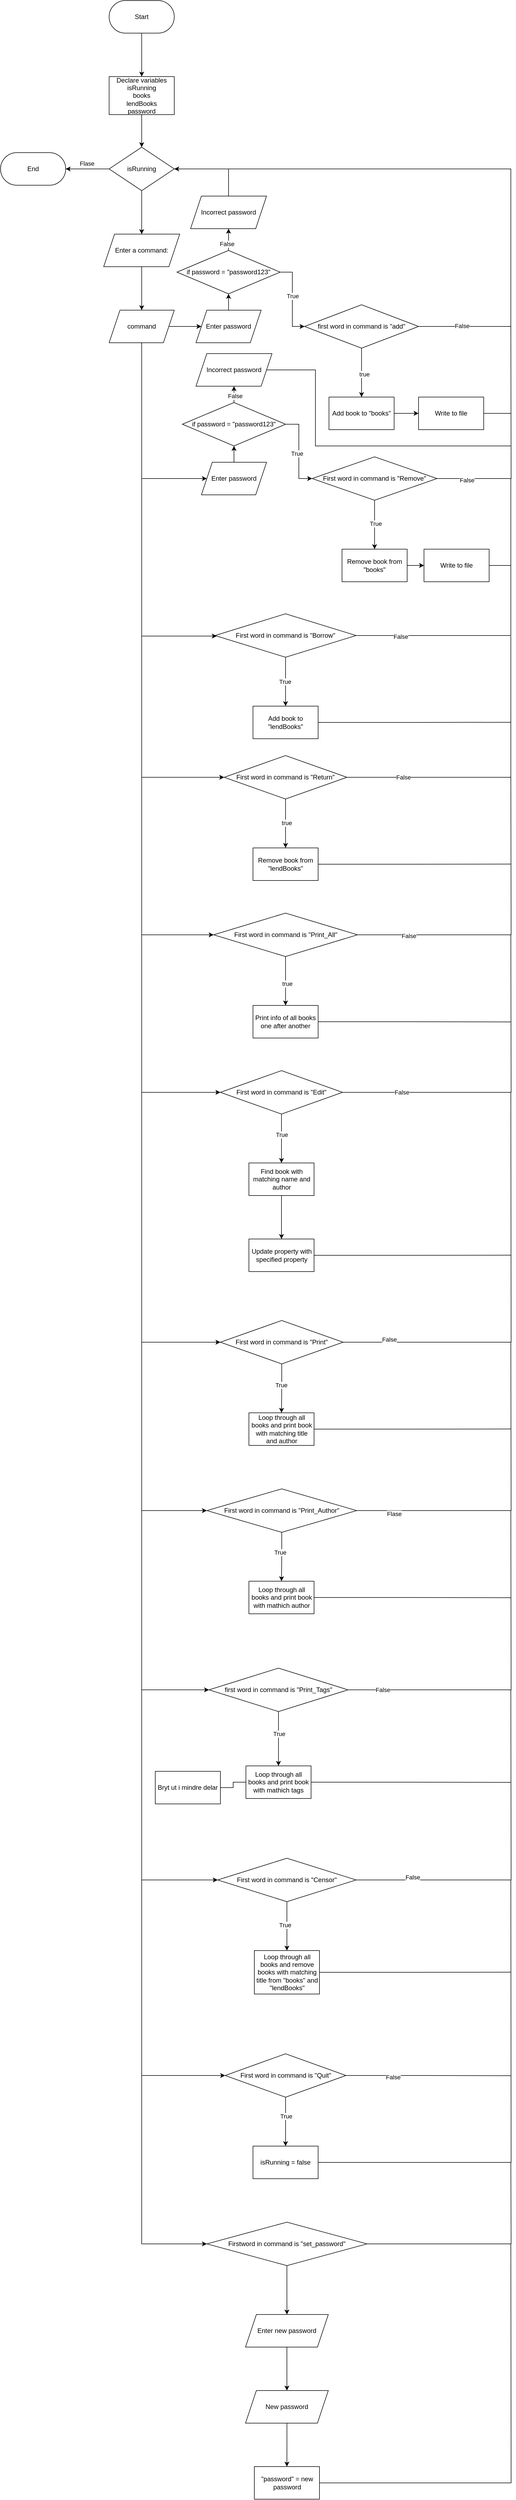 <mxfile version="23.1.5" type="device">
  <diagram id="C5RBs43oDa-KdzZeNtuy" name="Page-1">
    <mxGraphModel dx="1994" dy="619" grid="1" gridSize="10" guides="1" tooltips="1" connect="1" arrows="1" fold="1" page="1" pageScale="1" pageWidth="827" pageHeight="1169" math="0" shadow="0">
      <root>
        <mxCell id="WIyWlLk6GJQsqaUBKTNV-0" />
        <mxCell id="WIyWlLk6GJQsqaUBKTNV-1" parent="WIyWlLk6GJQsqaUBKTNV-0" />
        <mxCell id="6sE2csk3cye2vYaGTCaD-12" value="" style="edgeStyle=orthogonalEdgeStyle;rounded=0;orthogonalLoop=1;jettySize=auto;html=1;" parent="WIyWlLk6GJQsqaUBKTNV-1" source="6sE2csk3cye2vYaGTCaD-8" target="6sE2csk3cye2vYaGTCaD-11" edge="1">
          <mxGeometry relative="1" as="geometry" />
        </mxCell>
        <mxCell id="6sE2csk3cye2vYaGTCaD-8" value="Start" style="rounded=1;whiteSpace=wrap;html=1;arcSize=50;" parent="WIyWlLk6GJQsqaUBKTNV-1" vertex="1">
          <mxGeometry x="40" y="40" width="120" height="60" as="geometry" />
        </mxCell>
        <mxCell id="6sE2csk3cye2vYaGTCaD-14" value="" style="edgeStyle=orthogonalEdgeStyle;rounded=0;orthogonalLoop=1;jettySize=auto;html=1;" parent="WIyWlLk6GJQsqaUBKTNV-1" source="6sE2csk3cye2vYaGTCaD-11" target="6sE2csk3cye2vYaGTCaD-13" edge="1">
          <mxGeometry relative="1" as="geometry" />
        </mxCell>
        <mxCell id="6sE2csk3cye2vYaGTCaD-11" value="Declare variables isRunning&lt;br&gt;books&lt;br&gt;lendBooks&lt;br&gt;password" style="rounded=1;whiteSpace=wrap;html=1;arcSize=0;" parent="WIyWlLk6GJQsqaUBKTNV-1" vertex="1">
          <mxGeometry x="40" y="180" width="120" height="70" as="geometry" />
        </mxCell>
        <mxCell id="6sE2csk3cye2vYaGTCaD-16" value="" style="edgeStyle=orthogonalEdgeStyle;rounded=0;orthogonalLoop=1;jettySize=auto;html=1;" parent="WIyWlLk6GJQsqaUBKTNV-1" source="6sE2csk3cye2vYaGTCaD-13" target="6sE2csk3cye2vYaGTCaD-15" edge="1">
          <mxGeometry relative="1" as="geometry" />
        </mxCell>
        <mxCell id="6sE2csk3cye2vYaGTCaD-17" value="Flase" style="edgeLabel;html=1;align=center;verticalAlign=middle;resizable=0;points=[];" parent="6sE2csk3cye2vYaGTCaD-16" vertex="1" connectable="0">
          <mxGeometry x="0.02" y="-5" relative="1" as="geometry">
            <mxPoint y="-5" as="offset" />
          </mxGeometry>
        </mxCell>
        <mxCell id="5jzYrLNi0Wke-sMAbvRR-1" value="" style="edgeStyle=orthogonalEdgeStyle;rounded=0;orthogonalLoop=1;jettySize=auto;html=1;" parent="WIyWlLk6GJQsqaUBKTNV-1" source="6sE2csk3cye2vYaGTCaD-13" target="5jzYrLNi0Wke-sMAbvRR-0" edge="1">
          <mxGeometry relative="1" as="geometry" />
        </mxCell>
        <mxCell id="6sE2csk3cye2vYaGTCaD-13" value="isRunning" style="rhombus;whiteSpace=wrap;html=1;rounded=1;arcSize=0;" parent="WIyWlLk6GJQsqaUBKTNV-1" vertex="1">
          <mxGeometry x="40" y="310" width="120" height="80" as="geometry" />
        </mxCell>
        <mxCell id="6sE2csk3cye2vYaGTCaD-15" value="End" style="whiteSpace=wrap;html=1;rounded=1;arcSize=50;" parent="WIyWlLk6GJQsqaUBKTNV-1" vertex="1">
          <mxGeometry x="-160" y="320" width="120" height="60" as="geometry" />
        </mxCell>
        <mxCell id="5jzYrLNi0Wke-sMAbvRR-7" value="" style="edgeStyle=orthogonalEdgeStyle;rounded=0;orthogonalLoop=1;jettySize=auto;html=1;" parent="WIyWlLk6GJQsqaUBKTNV-1" source="5jzYrLNi0Wke-sMAbvRR-0" target="5jzYrLNi0Wke-sMAbvRR-6" edge="1">
          <mxGeometry relative="1" as="geometry" />
        </mxCell>
        <mxCell id="5jzYrLNi0Wke-sMAbvRR-0" value="Enter a command:" style="shape=parallelogram;perimeter=parallelogramPerimeter;whiteSpace=wrap;html=1;fixedSize=1;rounded=1;arcSize=0;" parent="WIyWlLk6GJQsqaUBKTNV-1" vertex="1">
          <mxGeometry x="30" y="470" width="140" height="60" as="geometry" />
        </mxCell>
        <mxCell id="5jzYrLNi0Wke-sMAbvRR-28" value="" style="edgeStyle=orthogonalEdgeStyle;rounded=0;orthogonalLoop=1;jettySize=auto;html=1;" parent="WIyWlLk6GJQsqaUBKTNV-1" source="5jzYrLNi0Wke-sMAbvRR-6" target="5jzYrLNi0Wke-sMAbvRR-27" edge="1">
          <mxGeometry relative="1" as="geometry">
            <Array as="points">
              <mxPoint x="100" y="1210" />
            </Array>
          </mxGeometry>
        </mxCell>
        <mxCell id="5jzYrLNi0Wke-sMAbvRR-35" value="" style="edgeStyle=orthogonalEdgeStyle;rounded=0;orthogonalLoop=1;jettySize=auto;html=1;" parent="WIyWlLk6GJQsqaUBKTNV-1" source="5jzYrLNi0Wke-sMAbvRR-6" target="5jzYrLNi0Wke-sMAbvRR-34" edge="1">
          <mxGeometry relative="1" as="geometry">
            <Array as="points">
              <mxPoint x="100" y="1470" />
            </Array>
          </mxGeometry>
        </mxCell>
        <mxCell id="5jzYrLNi0Wke-sMAbvRR-40" value="" style="edgeStyle=orthogonalEdgeStyle;rounded=0;orthogonalLoop=1;jettySize=auto;html=1;" parent="WIyWlLk6GJQsqaUBKTNV-1" source="5jzYrLNi0Wke-sMAbvRR-6" target="5jzYrLNi0Wke-sMAbvRR-39" edge="1">
          <mxGeometry relative="1" as="geometry">
            <Array as="points">
              <mxPoint x="100" y="1760" />
            </Array>
          </mxGeometry>
        </mxCell>
        <mxCell id="5jzYrLNi0Wke-sMAbvRR-56" value="" style="edgeStyle=orthogonalEdgeStyle;rounded=0;orthogonalLoop=1;jettySize=auto;html=1;" parent="WIyWlLk6GJQsqaUBKTNV-1" source="5jzYrLNi0Wke-sMAbvRR-6" target="5jzYrLNi0Wke-sMAbvRR-55" edge="1">
          <mxGeometry relative="1" as="geometry">
            <Array as="points">
              <mxPoint x="100" y="2050" />
            </Array>
          </mxGeometry>
        </mxCell>
        <mxCell id="5jzYrLNi0Wke-sMAbvRR-68" value="" style="edgeStyle=orthogonalEdgeStyle;rounded=0;orthogonalLoop=1;jettySize=auto;html=1;" parent="WIyWlLk6GJQsqaUBKTNV-1" source="5jzYrLNi0Wke-sMAbvRR-6" target="5jzYrLNi0Wke-sMAbvRR-67" edge="1">
          <mxGeometry relative="1" as="geometry">
            <Array as="points">
              <mxPoint x="100" y="1970" />
              <mxPoint x="100" y="1970" />
            </Array>
          </mxGeometry>
        </mxCell>
        <mxCell id="5jzYrLNi0Wke-sMAbvRR-76" value="" style="edgeStyle=orthogonalEdgeStyle;rounded=0;orthogonalLoop=1;jettySize=auto;html=1;" parent="WIyWlLk6GJQsqaUBKTNV-1" source="5jzYrLNi0Wke-sMAbvRR-6" target="5jzYrLNi0Wke-sMAbvRR-75" edge="1">
          <mxGeometry relative="1" as="geometry">
            <Array as="points">
              <mxPoint x="100" y="2320" />
              <mxPoint x="100" y="2320" />
            </Array>
          </mxGeometry>
        </mxCell>
        <mxCell id="5jzYrLNi0Wke-sMAbvRR-83" value="" style="edgeStyle=orthogonalEdgeStyle;rounded=0;orthogonalLoop=1;jettySize=auto;html=1;" parent="WIyWlLk6GJQsqaUBKTNV-1" source="5jzYrLNi0Wke-sMAbvRR-6" target="5jzYrLNi0Wke-sMAbvRR-82" edge="1">
          <mxGeometry relative="1" as="geometry">
            <Array as="points">
              <mxPoint x="100" y="2340" />
              <mxPoint x="100" y="2340" />
            </Array>
          </mxGeometry>
        </mxCell>
        <mxCell id="5jzYrLNi0Wke-sMAbvRR-93" value="" style="edgeStyle=orthogonalEdgeStyle;rounded=0;orthogonalLoop=1;jettySize=auto;html=1;" parent="WIyWlLk6GJQsqaUBKTNV-1" source="5jzYrLNi0Wke-sMAbvRR-6" target="5jzYrLNi0Wke-sMAbvRR-92" edge="1">
          <mxGeometry relative="1" as="geometry" />
        </mxCell>
        <mxCell id="5jzYrLNi0Wke-sMAbvRR-105" style="edgeStyle=orthogonalEdgeStyle;rounded=0;orthogonalLoop=1;jettySize=auto;html=1;entryX=0;entryY=0.5;entryDx=0;entryDy=0;" parent="WIyWlLk6GJQsqaUBKTNV-1" source="5jzYrLNi0Wke-sMAbvRR-6" target="5jzYrLNi0Wke-sMAbvRR-102" edge="1">
          <mxGeometry relative="1" as="geometry">
            <mxPoint x="150" y="940.0" as="targetPoint" />
            <Array as="points">
              <mxPoint x="100" y="920" />
            </Array>
          </mxGeometry>
        </mxCell>
        <mxCell id="5jzYrLNi0Wke-sMAbvRR-113" value="" style="edgeStyle=orthogonalEdgeStyle;rounded=0;orthogonalLoop=1;jettySize=auto;html=1;" parent="WIyWlLk6GJQsqaUBKTNV-1" source="5jzYrLNi0Wke-sMAbvRR-6" target="5jzYrLNi0Wke-sMAbvRR-112" edge="1">
          <mxGeometry relative="1" as="geometry">
            <Array as="points">
              <mxPoint x="100" y="3500" />
            </Array>
          </mxGeometry>
        </mxCell>
        <mxCell id="5jzYrLNi0Wke-sMAbvRR-118" value="" style="edgeStyle=orthogonalEdgeStyle;rounded=0;orthogonalLoop=1;jettySize=auto;html=1;" parent="WIyWlLk6GJQsqaUBKTNV-1" source="5jzYrLNi0Wke-sMAbvRR-6" target="5jzYrLNi0Wke-sMAbvRR-117" edge="1">
          <mxGeometry relative="1" as="geometry">
            <Array as="points">
              <mxPoint x="100" y="3860" />
            </Array>
          </mxGeometry>
        </mxCell>
        <mxCell id="5jzYrLNi0Wke-sMAbvRR-139" value="" style="edgeStyle=orthogonalEdgeStyle;rounded=0;orthogonalLoop=1;jettySize=auto;html=1;" parent="WIyWlLk6GJQsqaUBKTNV-1" source="5jzYrLNi0Wke-sMAbvRR-6" target="5jzYrLNi0Wke-sMAbvRR-138" edge="1">
          <mxGeometry relative="1" as="geometry">
            <Array as="points">
              <mxPoint x="100" y="4170" />
            </Array>
          </mxGeometry>
        </mxCell>
        <mxCell id="5jzYrLNi0Wke-sMAbvRR-6" value="command" style="shape=parallelogram;perimeter=parallelogramPerimeter;whiteSpace=wrap;html=1;fixedSize=1;rounded=1;arcSize=0;" parent="WIyWlLk6GJQsqaUBKTNV-1" vertex="1">
          <mxGeometry x="40" y="610" width="120" height="60" as="geometry" />
        </mxCell>
        <mxCell id="5jzYrLNi0Wke-sMAbvRR-10" style="edgeStyle=orthogonalEdgeStyle;rounded=0;orthogonalLoop=1;jettySize=auto;html=1;exitX=1;exitY=0.5;exitDx=0;exitDy=0;entryX=1;entryY=0.5;entryDx=0;entryDy=0;" parent="WIyWlLk6GJQsqaUBKTNV-1" source="5jzYrLNi0Wke-sMAbvRR-8" target="6sE2csk3cye2vYaGTCaD-13" edge="1">
          <mxGeometry relative="1" as="geometry">
            <Array as="points">
              <mxPoint x="780" y="640" />
              <mxPoint x="780" y="350" />
            </Array>
          </mxGeometry>
        </mxCell>
        <mxCell id="5jzYrLNi0Wke-sMAbvRR-11" value="False" style="edgeLabel;html=1;align=center;verticalAlign=middle;resizable=0;points=[];" parent="5jzYrLNi0Wke-sMAbvRR-10" vertex="1" connectable="0">
          <mxGeometry x="-0.393" y="-3" relative="1" as="geometry">
            <mxPoint x="-93" y="157" as="offset" />
          </mxGeometry>
        </mxCell>
        <mxCell id="5jzYrLNi0Wke-sMAbvRR-22" value="" style="edgeStyle=orthogonalEdgeStyle;rounded=0;orthogonalLoop=1;jettySize=auto;html=1;" parent="WIyWlLk6GJQsqaUBKTNV-1" source="5jzYrLNi0Wke-sMAbvRR-8" target="5jzYrLNi0Wke-sMAbvRR-21" edge="1">
          <mxGeometry relative="1" as="geometry" />
        </mxCell>
        <mxCell id="5jzYrLNi0Wke-sMAbvRR-26" value="true" style="edgeLabel;html=1;align=center;verticalAlign=middle;resizable=0;points=[];" parent="5jzYrLNi0Wke-sMAbvRR-22" vertex="1" connectable="0">
          <mxGeometry x="0.071" y="5" relative="1" as="geometry">
            <mxPoint as="offset" />
          </mxGeometry>
        </mxCell>
        <mxCell id="5jzYrLNi0Wke-sMAbvRR-8" value="first word in command is &quot;add&quot;" style="rhombus;whiteSpace=wrap;html=1;rounded=1;arcSize=0;" parent="WIyWlLk6GJQsqaUBKTNV-1" vertex="1">
          <mxGeometry x="400" y="600" width="210" height="80" as="geometry" />
        </mxCell>
        <mxCell id="5jzYrLNi0Wke-sMAbvRR-44" style="edgeStyle=orthogonalEdgeStyle;rounded=0;orthogonalLoop=1;jettySize=auto;html=1;endArrow=none;endFill=0;" parent="WIyWlLk6GJQsqaUBKTNV-1" source="5jzYrLNi0Wke-sMAbvRR-14" edge="1">
          <mxGeometry relative="1" as="geometry">
            <mxPoint x="780" y="640" as="targetPoint" />
          </mxGeometry>
        </mxCell>
        <mxCell id="5jzYrLNi0Wke-sMAbvRR-45" value="False" style="edgeLabel;html=1;align=center;verticalAlign=middle;resizable=0;points=[];" parent="5jzYrLNi0Wke-sMAbvRR-44" vertex="1" connectable="0">
          <mxGeometry x="-0.738" y="-3" relative="1" as="geometry">
            <mxPoint as="offset" />
          </mxGeometry>
        </mxCell>
        <mxCell id="5jzYrLNi0Wke-sMAbvRR-90" value="" style="edgeStyle=orthogonalEdgeStyle;rounded=0;orthogonalLoop=1;jettySize=auto;html=1;" parent="WIyWlLk6GJQsqaUBKTNV-1" source="5jzYrLNi0Wke-sMAbvRR-14" target="5jzYrLNi0Wke-sMAbvRR-89" edge="1">
          <mxGeometry relative="1" as="geometry" />
        </mxCell>
        <mxCell id="5jzYrLNi0Wke-sMAbvRR-91" value="True" style="edgeLabel;html=1;align=center;verticalAlign=middle;resizable=0;points=[];" parent="5jzYrLNi0Wke-sMAbvRR-90" vertex="1" connectable="0">
          <mxGeometry x="-0.044" y="2" relative="1" as="geometry">
            <mxPoint as="offset" />
          </mxGeometry>
        </mxCell>
        <mxCell id="5jzYrLNi0Wke-sMAbvRR-14" value="First word in command is &quot;Remove&quot;" style="rhombus;whiteSpace=wrap;html=1;rounded=1;arcSize=0;" parent="WIyWlLk6GJQsqaUBKTNV-1" vertex="1">
          <mxGeometry x="414" y="880" width="230" height="80" as="geometry" />
        </mxCell>
        <mxCell id="H631bm8L09V6OPQ7mucU-4" value="" style="edgeStyle=orthogonalEdgeStyle;rounded=0;orthogonalLoop=1;jettySize=auto;html=1;" parent="WIyWlLk6GJQsqaUBKTNV-1" source="5jzYrLNi0Wke-sMAbvRR-21" target="H631bm8L09V6OPQ7mucU-3" edge="1">
          <mxGeometry relative="1" as="geometry" />
        </mxCell>
        <mxCell id="5jzYrLNi0Wke-sMAbvRR-21" value="Add book to &quot;books&quot;" style="whiteSpace=wrap;html=1;rounded=1;arcSize=0;" parent="WIyWlLk6GJQsqaUBKTNV-1" vertex="1">
          <mxGeometry x="445" y="770" width="120" height="60" as="geometry" />
        </mxCell>
        <mxCell id="5jzYrLNi0Wke-sMAbvRR-33" value="" style="edgeStyle=orthogonalEdgeStyle;rounded=0;orthogonalLoop=1;jettySize=auto;html=1;" parent="WIyWlLk6GJQsqaUBKTNV-1" source="5jzYrLNi0Wke-sMAbvRR-27" target="5jzYrLNi0Wke-sMAbvRR-32" edge="1">
          <mxGeometry relative="1" as="geometry" />
        </mxCell>
        <mxCell id="5jzYrLNi0Wke-sMAbvRR-52" value="True" style="edgeLabel;html=1;align=center;verticalAlign=middle;resizable=0;points=[];" parent="5jzYrLNi0Wke-sMAbvRR-33" vertex="1" connectable="0">
          <mxGeometry x="0.004" y="-1" relative="1" as="geometry">
            <mxPoint as="offset" />
          </mxGeometry>
        </mxCell>
        <mxCell id="5jzYrLNi0Wke-sMAbvRR-46" style="edgeStyle=orthogonalEdgeStyle;rounded=0;orthogonalLoop=1;jettySize=auto;html=1;endArrow=none;endFill=0;" parent="WIyWlLk6GJQsqaUBKTNV-1" source="5jzYrLNi0Wke-sMAbvRR-27" edge="1">
          <mxGeometry relative="1" as="geometry">
            <mxPoint x="780" y="920" as="targetPoint" />
            <Array as="points">
              <mxPoint x="780" y="1209" />
            </Array>
          </mxGeometry>
        </mxCell>
        <mxCell id="5jzYrLNi0Wke-sMAbvRR-47" value="False" style="edgeLabel;html=1;align=center;verticalAlign=middle;resizable=0;points=[];" parent="5jzYrLNi0Wke-sMAbvRR-46" vertex="1" connectable="0">
          <mxGeometry x="-0.716" y="-2" relative="1" as="geometry">
            <mxPoint as="offset" />
          </mxGeometry>
        </mxCell>
        <mxCell id="5jzYrLNi0Wke-sMAbvRR-27" value="First word in command is &quot;Borrow&quot;" style="rhombus;whiteSpace=wrap;html=1;rounded=1;arcSize=0;" parent="WIyWlLk6GJQsqaUBKTNV-1" vertex="1">
          <mxGeometry x="235" y="1169" width="260" height="80" as="geometry" />
        </mxCell>
        <mxCell id="5jzYrLNi0Wke-sMAbvRR-135" style="edgeStyle=orthogonalEdgeStyle;rounded=0;orthogonalLoop=1;jettySize=auto;html=1;exitX=1;exitY=0.5;exitDx=0;exitDy=0;endArrow=none;endFill=0;" parent="WIyWlLk6GJQsqaUBKTNV-1" source="5jzYrLNi0Wke-sMAbvRR-32" edge="1">
          <mxGeometry relative="1" as="geometry">
            <mxPoint x="780" y="1368.737" as="targetPoint" />
          </mxGeometry>
        </mxCell>
        <mxCell id="5jzYrLNi0Wke-sMAbvRR-32" value="Add book to &quot;lendBooks&quot;" style="whiteSpace=wrap;html=1;rounded=1;arcSize=0;" parent="WIyWlLk6GJQsqaUBKTNV-1" vertex="1">
          <mxGeometry x="305" y="1339" width="120" height="60" as="geometry" />
        </mxCell>
        <mxCell id="5jzYrLNi0Wke-sMAbvRR-38" value="" style="edgeStyle=orthogonalEdgeStyle;rounded=0;orthogonalLoop=1;jettySize=auto;html=1;" parent="WIyWlLk6GJQsqaUBKTNV-1" source="5jzYrLNi0Wke-sMAbvRR-34" target="5jzYrLNi0Wke-sMAbvRR-37" edge="1">
          <mxGeometry relative="1" as="geometry" />
        </mxCell>
        <mxCell id="5jzYrLNi0Wke-sMAbvRR-53" value="true" style="edgeLabel;html=1;align=center;verticalAlign=middle;resizable=0;points=[];" parent="5jzYrLNi0Wke-sMAbvRR-38" vertex="1" connectable="0">
          <mxGeometry x="-0.027" y="2" relative="1" as="geometry">
            <mxPoint as="offset" />
          </mxGeometry>
        </mxCell>
        <mxCell id="5jzYrLNi0Wke-sMAbvRR-48" style="edgeStyle=orthogonalEdgeStyle;rounded=0;orthogonalLoop=1;jettySize=auto;html=1;endArrow=none;endFill=0;" parent="WIyWlLk6GJQsqaUBKTNV-1" source="5jzYrLNi0Wke-sMAbvRR-34" edge="1">
          <mxGeometry relative="1" as="geometry">
            <mxPoint x="780" y="1210" as="targetPoint" />
            <Array as="points">
              <mxPoint x="780" y="1470" />
            </Array>
          </mxGeometry>
        </mxCell>
        <mxCell id="5jzYrLNi0Wke-sMAbvRR-49" value="False" style="edgeLabel;html=1;align=center;verticalAlign=middle;resizable=0;points=[];" parent="5jzYrLNi0Wke-sMAbvRR-48" vertex="1" connectable="0">
          <mxGeometry x="-0.632" relative="1" as="geometry">
            <mxPoint as="offset" />
          </mxGeometry>
        </mxCell>
        <mxCell id="5jzYrLNi0Wke-sMAbvRR-34" value="First word in command is &quot;Return&quot;" style="rhombus;whiteSpace=wrap;html=1;rounded=1;arcSize=0;" parent="WIyWlLk6GJQsqaUBKTNV-1" vertex="1">
          <mxGeometry x="252" y="1430" width="226" height="80" as="geometry" />
        </mxCell>
        <mxCell id="5jzYrLNi0Wke-sMAbvRR-134" style="edgeStyle=orthogonalEdgeStyle;rounded=0;orthogonalLoop=1;jettySize=auto;html=1;exitX=1;exitY=0.5;exitDx=0;exitDy=0;endArrow=none;endFill=0;" parent="WIyWlLk6GJQsqaUBKTNV-1" source="5jzYrLNi0Wke-sMAbvRR-37" edge="1">
          <mxGeometry relative="1" as="geometry">
            <mxPoint x="780" y="1629.789" as="targetPoint" />
          </mxGeometry>
        </mxCell>
        <mxCell id="5jzYrLNi0Wke-sMAbvRR-37" value="Remove book from &quot;lendBooks&quot;" style="whiteSpace=wrap;html=1;rounded=1;arcSize=0;" parent="WIyWlLk6GJQsqaUBKTNV-1" vertex="1">
          <mxGeometry x="305" y="1600" width="120" height="60" as="geometry" />
        </mxCell>
        <mxCell id="5jzYrLNi0Wke-sMAbvRR-43" value="" style="edgeStyle=orthogonalEdgeStyle;rounded=0;orthogonalLoop=1;jettySize=auto;html=1;" parent="WIyWlLk6GJQsqaUBKTNV-1" source="5jzYrLNi0Wke-sMAbvRR-39" target="5jzYrLNi0Wke-sMAbvRR-42" edge="1">
          <mxGeometry relative="1" as="geometry" />
        </mxCell>
        <mxCell id="5jzYrLNi0Wke-sMAbvRR-54" value="true" style="edgeLabel;html=1;align=center;verticalAlign=middle;resizable=0;points=[];" parent="5jzYrLNi0Wke-sMAbvRR-43" vertex="1" connectable="0">
          <mxGeometry x="0.102" y="3" relative="1" as="geometry">
            <mxPoint as="offset" />
          </mxGeometry>
        </mxCell>
        <mxCell id="5jzYrLNi0Wke-sMAbvRR-50" style="edgeStyle=orthogonalEdgeStyle;rounded=0;orthogonalLoop=1;jettySize=auto;html=1;exitX=1;exitY=0.5;exitDx=0;exitDy=0;endArrow=none;endFill=0;" parent="WIyWlLk6GJQsqaUBKTNV-1" source="5jzYrLNi0Wke-sMAbvRR-39" edge="1">
          <mxGeometry relative="1" as="geometry">
            <mxPoint x="780" y="1470" as="targetPoint" />
          </mxGeometry>
        </mxCell>
        <mxCell id="5jzYrLNi0Wke-sMAbvRR-51" value="False" style="edgeLabel;html=1;align=center;verticalAlign=middle;resizable=0;points=[];" parent="5jzYrLNi0Wke-sMAbvRR-50" vertex="1" connectable="0">
          <mxGeometry x="-0.672" y="-2" relative="1" as="geometry">
            <mxPoint as="offset" />
          </mxGeometry>
        </mxCell>
        <mxCell id="5jzYrLNi0Wke-sMAbvRR-39" value="First word in command is &quot;Print_All&quot;" style="rhombus;whiteSpace=wrap;html=1;rounded=1;arcSize=0;" parent="WIyWlLk6GJQsqaUBKTNV-1" vertex="1">
          <mxGeometry x="232.5" y="1720" width="265" height="80" as="geometry" />
        </mxCell>
        <mxCell id="5jzYrLNi0Wke-sMAbvRR-133" style="edgeStyle=orthogonalEdgeStyle;rounded=0;orthogonalLoop=1;jettySize=auto;html=1;exitX=1;exitY=0.5;exitDx=0;exitDy=0;endArrow=none;endFill=0;" parent="WIyWlLk6GJQsqaUBKTNV-1" source="5jzYrLNi0Wke-sMAbvRR-42" edge="1">
          <mxGeometry relative="1" as="geometry">
            <mxPoint x="780" y="1920.316" as="targetPoint" />
          </mxGeometry>
        </mxCell>
        <mxCell id="5jzYrLNi0Wke-sMAbvRR-42" value="Print info of all books one after another" style="whiteSpace=wrap;html=1;rounded=1;arcSize=0;" parent="WIyWlLk6GJQsqaUBKTNV-1" vertex="1">
          <mxGeometry x="305" y="1890" width="120" height="60" as="geometry" />
        </mxCell>
        <mxCell id="5jzYrLNi0Wke-sMAbvRR-58" value="" style="edgeStyle=orthogonalEdgeStyle;rounded=0;orthogonalLoop=1;jettySize=auto;html=1;" parent="WIyWlLk6GJQsqaUBKTNV-1" source="5jzYrLNi0Wke-sMAbvRR-55" target="5jzYrLNi0Wke-sMAbvRR-57" edge="1">
          <mxGeometry relative="1" as="geometry" />
        </mxCell>
        <mxCell id="5jzYrLNi0Wke-sMAbvRR-65" value="True" style="edgeLabel;html=1;align=center;verticalAlign=middle;resizable=0;points=[];" parent="5jzYrLNi0Wke-sMAbvRR-58" vertex="1" connectable="0">
          <mxGeometry x="-0.16" relative="1" as="geometry">
            <mxPoint as="offset" />
          </mxGeometry>
        </mxCell>
        <mxCell id="5jzYrLNi0Wke-sMAbvRR-66" style="edgeStyle=orthogonalEdgeStyle;rounded=0;orthogonalLoop=1;jettySize=auto;html=1;endArrow=none;endFill=0;" parent="WIyWlLk6GJQsqaUBKTNV-1" source="5jzYrLNi0Wke-sMAbvRR-55" edge="1">
          <mxGeometry relative="1" as="geometry">
            <mxPoint x="780" y="1760" as="targetPoint" />
          </mxGeometry>
        </mxCell>
        <mxCell id="5jzYrLNi0Wke-sMAbvRR-74" value="False" style="edgeLabel;html=1;align=center;verticalAlign=middle;resizable=0;points=[];" parent="5jzYrLNi0Wke-sMAbvRR-66" vertex="1" connectable="0">
          <mxGeometry x="-0.639" y="-2" relative="1" as="geometry">
            <mxPoint y="-2" as="offset" />
          </mxGeometry>
        </mxCell>
        <mxCell id="5jzYrLNi0Wke-sMAbvRR-55" value="First word in command is &quot;Edit&quot;" style="rhombus;whiteSpace=wrap;html=1;rounded=1;arcSize=0;" parent="WIyWlLk6GJQsqaUBKTNV-1" vertex="1">
          <mxGeometry x="245" y="2010" width="225" height="80" as="geometry" />
        </mxCell>
        <mxCell id="5jzYrLNi0Wke-sMAbvRR-62" value="" style="edgeStyle=orthogonalEdgeStyle;rounded=0;orthogonalLoop=1;jettySize=auto;html=1;" parent="WIyWlLk6GJQsqaUBKTNV-1" source="5jzYrLNi0Wke-sMAbvRR-57" target="5jzYrLNi0Wke-sMAbvRR-61" edge="1">
          <mxGeometry relative="1" as="geometry" />
        </mxCell>
        <mxCell id="5jzYrLNi0Wke-sMAbvRR-57" value="Find book with matching name and author" style="whiteSpace=wrap;html=1;rounded=1;arcSize=0;" parent="WIyWlLk6GJQsqaUBKTNV-1" vertex="1">
          <mxGeometry x="297.5" y="2180" width="120" height="60" as="geometry" />
        </mxCell>
        <mxCell id="5jzYrLNi0Wke-sMAbvRR-132" style="edgeStyle=orthogonalEdgeStyle;rounded=0;orthogonalLoop=1;jettySize=auto;html=1;exitX=1;exitY=0.5;exitDx=0;exitDy=0;endArrow=none;endFill=0;" parent="WIyWlLk6GJQsqaUBKTNV-1" source="5jzYrLNi0Wke-sMAbvRR-61" edge="1">
          <mxGeometry relative="1" as="geometry">
            <mxPoint x="780" y="2349.789" as="targetPoint" />
          </mxGeometry>
        </mxCell>
        <mxCell id="5jzYrLNi0Wke-sMAbvRR-61" value="Update property with specified property" style="whiteSpace=wrap;html=1;rounded=1;arcSize=0;" parent="WIyWlLk6GJQsqaUBKTNV-1" vertex="1">
          <mxGeometry x="297.5" y="2320" width="120" height="60" as="geometry" />
        </mxCell>
        <mxCell id="5jzYrLNi0Wke-sMAbvRR-69" style="edgeStyle=orthogonalEdgeStyle;rounded=0;orthogonalLoop=1;jettySize=auto;html=1;endArrow=none;endFill=0;" parent="WIyWlLk6GJQsqaUBKTNV-1" source="5jzYrLNi0Wke-sMAbvRR-67" edge="1">
          <mxGeometry relative="1" as="geometry">
            <mxPoint x="780" y="2050" as="targetPoint" />
          </mxGeometry>
        </mxCell>
        <mxCell id="5jzYrLNi0Wke-sMAbvRR-72" value="False" style="edgeLabel;html=1;align=center;verticalAlign=middle;resizable=0;points=[];" parent="5jzYrLNi0Wke-sMAbvRR-69" vertex="1" connectable="0">
          <mxGeometry x="-0.779" y="5" relative="1" as="geometry">
            <mxPoint as="offset" />
          </mxGeometry>
        </mxCell>
        <mxCell id="5jzYrLNi0Wke-sMAbvRR-71" value="" style="edgeStyle=orthogonalEdgeStyle;rounded=0;orthogonalLoop=1;jettySize=auto;html=1;" parent="WIyWlLk6GJQsqaUBKTNV-1" source="5jzYrLNi0Wke-sMAbvRR-67" target="5jzYrLNi0Wke-sMAbvRR-70" edge="1">
          <mxGeometry relative="1" as="geometry" />
        </mxCell>
        <mxCell id="5jzYrLNi0Wke-sMAbvRR-73" value="True" style="edgeLabel;html=1;align=center;verticalAlign=middle;resizable=0;points=[];" parent="5jzYrLNi0Wke-sMAbvRR-71" vertex="1" connectable="0">
          <mxGeometry x="-0.151" y="-1" relative="1" as="geometry">
            <mxPoint as="offset" />
          </mxGeometry>
        </mxCell>
        <mxCell id="5jzYrLNi0Wke-sMAbvRR-67" value="First word in command is &quot;Print&quot;" style="rhombus;whiteSpace=wrap;html=1;rounded=1;arcSize=0;" parent="WIyWlLk6GJQsqaUBKTNV-1" vertex="1">
          <mxGeometry x="245" y="2470" width="226" height="80" as="geometry" />
        </mxCell>
        <mxCell id="5jzYrLNi0Wke-sMAbvRR-131" style="edgeStyle=orthogonalEdgeStyle;rounded=0;orthogonalLoop=1;jettySize=auto;html=1;exitX=1;exitY=0.5;exitDx=0;exitDy=0;endArrow=none;endFill=0;" parent="WIyWlLk6GJQsqaUBKTNV-1" source="5jzYrLNi0Wke-sMAbvRR-70" edge="1">
          <mxGeometry relative="1" as="geometry">
            <mxPoint x="780" y="2669.789" as="targetPoint" />
          </mxGeometry>
        </mxCell>
        <mxCell id="5jzYrLNi0Wke-sMAbvRR-70" value="Loop through all books and print book with matching title and author" style="whiteSpace=wrap;html=1;rounded=1;arcSize=0;" parent="WIyWlLk6GJQsqaUBKTNV-1" vertex="1">
          <mxGeometry x="297.5" y="2640" width="120" height="60" as="geometry" />
        </mxCell>
        <mxCell id="5jzYrLNi0Wke-sMAbvRR-77" style="edgeStyle=orthogonalEdgeStyle;rounded=0;orthogonalLoop=1;jettySize=auto;html=1;endArrow=none;endFill=0;" parent="WIyWlLk6GJQsqaUBKTNV-1" source="5jzYrLNi0Wke-sMAbvRR-75" edge="1">
          <mxGeometry relative="1" as="geometry">
            <mxPoint x="780" y="2510" as="targetPoint" />
          </mxGeometry>
        </mxCell>
        <mxCell id="5jzYrLNi0Wke-sMAbvRR-78" value="Flase" style="edgeLabel;html=1;align=center;verticalAlign=middle;resizable=0;points=[];" parent="5jzYrLNi0Wke-sMAbvRR-77" vertex="1" connectable="0">
          <mxGeometry x="-0.769" y="-6" relative="1" as="geometry">
            <mxPoint as="offset" />
          </mxGeometry>
        </mxCell>
        <mxCell id="5jzYrLNi0Wke-sMAbvRR-80" value="" style="edgeStyle=orthogonalEdgeStyle;rounded=0;orthogonalLoop=1;jettySize=auto;html=1;" parent="WIyWlLk6GJQsqaUBKTNV-1" source="5jzYrLNi0Wke-sMAbvRR-75" target="5jzYrLNi0Wke-sMAbvRR-79" edge="1">
          <mxGeometry relative="1" as="geometry" />
        </mxCell>
        <mxCell id="5jzYrLNi0Wke-sMAbvRR-81" value="True" style="edgeLabel;html=1;align=center;verticalAlign=middle;resizable=0;points=[];" parent="5jzYrLNi0Wke-sMAbvRR-80" vertex="1" connectable="0">
          <mxGeometry x="-0.178" y="-3" relative="1" as="geometry">
            <mxPoint as="offset" />
          </mxGeometry>
        </mxCell>
        <mxCell id="5jzYrLNi0Wke-sMAbvRR-75" value="First word in command is &quot;Print_Author&quot;" style="rhombus;whiteSpace=wrap;html=1;rounded=1;arcSize=0;" parent="WIyWlLk6GJQsqaUBKTNV-1" vertex="1">
          <mxGeometry x="220" y="2780" width="276" height="80" as="geometry" />
        </mxCell>
        <mxCell id="5jzYrLNi0Wke-sMAbvRR-130" style="edgeStyle=orthogonalEdgeStyle;rounded=0;orthogonalLoop=1;jettySize=auto;html=1;exitX=1;exitY=0.5;exitDx=0;exitDy=0;endArrow=none;endFill=0;" parent="WIyWlLk6GJQsqaUBKTNV-1" source="5jzYrLNi0Wke-sMAbvRR-79" edge="1">
          <mxGeometry relative="1" as="geometry">
            <mxPoint x="780" y="2980.316" as="targetPoint" />
          </mxGeometry>
        </mxCell>
        <mxCell id="5jzYrLNi0Wke-sMAbvRR-79" value="Loop through all books and print book with mathich author" style="whiteSpace=wrap;html=1;rounded=1;arcSize=0;" parent="WIyWlLk6GJQsqaUBKTNV-1" vertex="1">
          <mxGeometry x="297.5" y="2950" width="120" height="60" as="geometry" />
        </mxCell>
        <mxCell id="5jzYrLNi0Wke-sMAbvRR-84" style="edgeStyle=orthogonalEdgeStyle;rounded=0;orthogonalLoop=1;jettySize=auto;html=1;endArrow=none;endFill=0;" parent="WIyWlLk6GJQsqaUBKTNV-1" source="5jzYrLNi0Wke-sMAbvRR-82" edge="1">
          <mxGeometry relative="1" as="geometry">
            <mxPoint x="780" y="2820" as="targetPoint" />
          </mxGeometry>
        </mxCell>
        <mxCell id="5jzYrLNi0Wke-sMAbvRR-85" value="False" style="edgeLabel;html=1;align=center;verticalAlign=middle;resizable=0;points=[];" parent="5jzYrLNi0Wke-sMAbvRR-84" vertex="1" connectable="0">
          <mxGeometry x="-0.799" relative="1" as="geometry">
            <mxPoint as="offset" />
          </mxGeometry>
        </mxCell>
        <mxCell id="5jzYrLNi0Wke-sMAbvRR-87" value="" style="edgeStyle=orthogonalEdgeStyle;rounded=0;orthogonalLoop=1;jettySize=auto;html=1;" parent="WIyWlLk6GJQsqaUBKTNV-1" source="5jzYrLNi0Wke-sMAbvRR-82" target="5jzYrLNi0Wke-sMAbvRR-86" edge="1">
          <mxGeometry relative="1" as="geometry" />
        </mxCell>
        <mxCell id="5jzYrLNi0Wke-sMAbvRR-88" value="True" style="edgeLabel;html=1;align=center;verticalAlign=middle;resizable=0;points=[];" parent="5jzYrLNi0Wke-sMAbvRR-87" vertex="1" connectable="0">
          <mxGeometry x="-0.178" y="1" relative="1" as="geometry">
            <mxPoint as="offset" />
          </mxGeometry>
        </mxCell>
        <mxCell id="5jzYrLNi0Wke-sMAbvRR-82" value="first word in command is &quot;Print_Tags&quot;" style="rhombus;whiteSpace=wrap;html=1;rounded=1;arcSize=0;" parent="WIyWlLk6GJQsqaUBKTNV-1" vertex="1">
          <mxGeometry x="224" y="3110" width="256" height="80" as="geometry" />
        </mxCell>
        <mxCell id="5jzYrLNi0Wke-sMAbvRR-129" style="edgeStyle=orthogonalEdgeStyle;rounded=0;orthogonalLoop=1;jettySize=auto;html=1;exitX=1;exitY=0.5;exitDx=0;exitDy=0;endArrow=none;endFill=0;" parent="WIyWlLk6GJQsqaUBKTNV-1" source="5jzYrLNi0Wke-sMAbvRR-86" edge="1">
          <mxGeometry relative="1" as="geometry">
            <mxPoint x="780" y="3320.316" as="targetPoint" />
          </mxGeometry>
        </mxCell>
        <mxCell id="kZYcSaOrF17bpfCMkL6U-3" value="" style="edgeStyle=orthogonalEdgeStyle;rounded=0;orthogonalLoop=1;jettySize=auto;html=1;endArrow=none;endFill=0;" edge="1" parent="WIyWlLk6GJQsqaUBKTNV-1" source="5jzYrLNi0Wke-sMAbvRR-86" target="kZYcSaOrF17bpfCMkL6U-2">
          <mxGeometry relative="1" as="geometry" />
        </mxCell>
        <mxCell id="5jzYrLNi0Wke-sMAbvRR-86" value="Loop through all books and print book with mathich tags" style="whiteSpace=wrap;html=1;rounded=1;arcSize=0;" parent="WIyWlLk6GJQsqaUBKTNV-1" vertex="1">
          <mxGeometry x="292" y="3290" width="120" height="60" as="geometry" />
        </mxCell>
        <mxCell id="H631bm8L09V6OPQ7mucU-1" value="" style="edgeStyle=orthogonalEdgeStyle;rounded=0;orthogonalLoop=1;jettySize=auto;html=1;" parent="WIyWlLk6GJQsqaUBKTNV-1" source="5jzYrLNi0Wke-sMAbvRR-89" target="H631bm8L09V6OPQ7mucU-0" edge="1">
          <mxGeometry relative="1" as="geometry" />
        </mxCell>
        <mxCell id="5jzYrLNi0Wke-sMAbvRR-89" value="Remove book from &quot;books&quot;" style="whiteSpace=wrap;html=1;rounded=1;arcSize=0;" parent="WIyWlLk6GJQsqaUBKTNV-1" vertex="1">
          <mxGeometry x="469" y="1050" width="120" height="60" as="geometry" />
        </mxCell>
        <mxCell id="5jzYrLNi0Wke-sMAbvRR-95" value="" style="edgeStyle=orthogonalEdgeStyle;rounded=0;orthogonalLoop=1;jettySize=auto;html=1;" parent="WIyWlLk6GJQsqaUBKTNV-1" source="5jzYrLNi0Wke-sMAbvRR-92" target="5jzYrLNi0Wke-sMAbvRR-94" edge="1">
          <mxGeometry relative="1" as="geometry" />
        </mxCell>
        <mxCell id="5jzYrLNi0Wke-sMAbvRR-92" value="Enter password" style="shape=parallelogram;perimeter=parallelogramPerimeter;whiteSpace=wrap;html=1;fixedSize=1;rounded=1;arcSize=0;" parent="WIyWlLk6GJQsqaUBKTNV-1" vertex="1">
          <mxGeometry x="200" y="610" width="120" height="60" as="geometry" />
        </mxCell>
        <mxCell id="5jzYrLNi0Wke-sMAbvRR-96" style="edgeStyle=orthogonalEdgeStyle;rounded=0;orthogonalLoop=1;jettySize=auto;html=1;exitX=1;exitY=0.5;exitDx=0;exitDy=0;entryX=0;entryY=0.5;entryDx=0;entryDy=0;" parent="WIyWlLk6GJQsqaUBKTNV-1" source="5jzYrLNi0Wke-sMAbvRR-94" target="5jzYrLNi0Wke-sMAbvRR-8" edge="1">
          <mxGeometry relative="1" as="geometry" />
        </mxCell>
        <mxCell id="5jzYrLNi0Wke-sMAbvRR-100" value="True" style="edgeLabel;html=1;align=center;verticalAlign=middle;resizable=0;points=[];" parent="5jzYrLNi0Wke-sMAbvRR-96" vertex="1" connectable="0">
          <mxGeometry x="-0.093" relative="1" as="geometry">
            <mxPoint as="offset" />
          </mxGeometry>
        </mxCell>
        <mxCell id="5jzYrLNi0Wke-sMAbvRR-98" value="" style="edgeStyle=orthogonalEdgeStyle;rounded=0;orthogonalLoop=1;jettySize=auto;html=1;" parent="WIyWlLk6GJQsqaUBKTNV-1" source="5jzYrLNi0Wke-sMAbvRR-94" target="5jzYrLNi0Wke-sMAbvRR-97" edge="1">
          <mxGeometry relative="1" as="geometry" />
        </mxCell>
        <mxCell id="5jzYrLNi0Wke-sMAbvRR-101" value="False" style="edgeLabel;html=1;align=center;verticalAlign=middle;resizable=0;points=[];" parent="5jzYrLNi0Wke-sMAbvRR-98" vertex="1" connectable="0">
          <mxGeometry x="-0.374" y="3" relative="1" as="geometry">
            <mxPoint as="offset" />
          </mxGeometry>
        </mxCell>
        <mxCell id="5jzYrLNi0Wke-sMAbvRR-94" value="if password = &quot;password123&quot;" style="rhombus;whiteSpace=wrap;html=1;rounded=1;arcSize=0;" parent="WIyWlLk6GJQsqaUBKTNV-1" vertex="1">
          <mxGeometry x="165" y="500" width="190" height="80" as="geometry" />
        </mxCell>
        <mxCell id="5jzYrLNi0Wke-sMAbvRR-99" style="edgeStyle=orthogonalEdgeStyle;rounded=0;orthogonalLoop=1;jettySize=auto;html=1;endArrow=none;endFill=0;" parent="WIyWlLk6GJQsqaUBKTNV-1" source="5jzYrLNi0Wke-sMAbvRR-97" edge="1">
          <mxGeometry relative="1" as="geometry">
            <mxPoint x="260.0" y="350" as="targetPoint" />
          </mxGeometry>
        </mxCell>
        <mxCell id="5jzYrLNi0Wke-sMAbvRR-97" value="Incorrect password" style="shape=parallelogram;perimeter=parallelogramPerimeter;whiteSpace=wrap;html=1;fixedSize=1;rounded=1;arcSize=0;" parent="WIyWlLk6GJQsqaUBKTNV-1" vertex="1">
          <mxGeometry x="190" y="400" width="140" height="60" as="geometry" />
        </mxCell>
        <mxCell id="5jzYrLNi0Wke-sMAbvRR-106" style="edgeStyle=orthogonalEdgeStyle;rounded=0;orthogonalLoop=1;jettySize=auto;html=1;exitX=0.5;exitY=0;exitDx=0;exitDy=0;entryX=0.5;entryY=1;entryDx=0;entryDy=0;" parent="WIyWlLk6GJQsqaUBKTNV-1" source="5jzYrLNi0Wke-sMAbvRR-102" target="5jzYrLNi0Wke-sMAbvRR-103" edge="1">
          <mxGeometry relative="1" as="geometry" />
        </mxCell>
        <mxCell id="5jzYrLNi0Wke-sMAbvRR-102" value="Enter password" style="shape=parallelogram;perimeter=parallelogramPerimeter;whiteSpace=wrap;html=1;fixedSize=1;rounded=1;arcSize=0;" parent="WIyWlLk6GJQsqaUBKTNV-1" vertex="1">
          <mxGeometry x="210" y="890" width="120" height="60" as="geometry" />
        </mxCell>
        <mxCell id="5jzYrLNi0Wke-sMAbvRR-107" style="edgeStyle=orthogonalEdgeStyle;rounded=0;orthogonalLoop=1;jettySize=auto;html=1;exitX=1;exitY=0.5;exitDx=0;exitDy=0;entryX=0;entryY=0.5;entryDx=0;entryDy=0;" parent="WIyWlLk6GJQsqaUBKTNV-1" source="5jzYrLNi0Wke-sMAbvRR-103" target="5jzYrLNi0Wke-sMAbvRR-14" edge="1">
          <mxGeometry relative="1" as="geometry" />
        </mxCell>
        <mxCell id="5jzYrLNi0Wke-sMAbvRR-108" value="True" style="edgeLabel;html=1;align=center;verticalAlign=middle;resizable=0;points=[];" parent="5jzYrLNi0Wke-sMAbvRR-107" vertex="1" connectable="0">
          <mxGeometry x="0.051" y="-4" relative="1" as="geometry">
            <mxPoint as="offset" />
          </mxGeometry>
        </mxCell>
        <mxCell id="5jzYrLNi0Wke-sMAbvRR-109" style="edgeStyle=orthogonalEdgeStyle;rounded=0;orthogonalLoop=1;jettySize=auto;html=1;exitX=0.5;exitY=0;exitDx=0;exitDy=0;entryX=0.5;entryY=1;entryDx=0;entryDy=0;" parent="WIyWlLk6GJQsqaUBKTNV-1" source="5jzYrLNi0Wke-sMAbvRR-103" target="5jzYrLNi0Wke-sMAbvRR-104" edge="1">
          <mxGeometry relative="1" as="geometry" />
        </mxCell>
        <mxCell id="5jzYrLNi0Wke-sMAbvRR-110" value="False" style="edgeLabel;html=1;align=center;verticalAlign=middle;resizable=0;points=[];" parent="5jzYrLNi0Wke-sMAbvRR-109" vertex="1" connectable="0">
          <mxGeometry x="-0.165" y="-2" relative="1" as="geometry">
            <mxPoint as="offset" />
          </mxGeometry>
        </mxCell>
        <mxCell id="5jzYrLNi0Wke-sMAbvRR-103" value="if password = &quot;password123&quot;" style="rhombus;whiteSpace=wrap;html=1;rounded=1;arcSize=0;" parent="WIyWlLk6GJQsqaUBKTNV-1" vertex="1">
          <mxGeometry x="175" y="780" width="190" height="80" as="geometry" />
        </mxCell>
        <mxCell id="5jzYrLNi0Wke-sMAbvRR-111" style="edgeStyle=orthogonalEdgeStyle;rounded=0;orthogonalLoop=1;jettySize=auto;html=1;exitX=1;exitY=0.5;exitDx=0;exitDy=0;endArrow=none;endFill=0;" parent="WIyWlLk6GJQsqaUBKTNV-1" source="5jzYrLNi0Wke-sMAbvRR-104" edge="1">
          <mxGeometry relative="1" as="geometry">
            <mxPoint x="780" y="860" as="targetPoint" />
            <Array as="points">
              <mxPoint x="420" y="720" />
              <mxPoint x="420" y="860" />
            </Array>
          </mxGeometry>
        </mxCell>
        <mxCell id="5jzYrLNi0Wke-sMAbvRR-104" value="Incorrect password" style="shape=parallelogram;perimeter=parallelogramPerimeter;whiteSpace=wrap;html=1;fixedSize=1;rounded=1;arcSize=0;" parent="WIyWlLk6GJQsqaUBKTNV-1" vertex="1">
          <mxGeometry x="200" y="690" width="140" height="60" as="geometry" />
        </mxCell>
        <mxCell id="5jzYrLNi0Wke-sMAbvRR-114" style="edgeStyle=orthogonalEdgeStyle;rounded=0;orthogonalLoop=1;jettySize=auto;html=1;exitX=1;exitY=0.5;exitDx=0;exitDy=0;endArrow=none;endFill=0;" parent="WIyWlLk6GJQsqaUBKTNV-1" source="5jzYrLNi0Wke-sMAbvRR-112" edge="1">
          <mxGeometry relative="1" as="geometry">
            <mxPoint x="780" y="3150" as="targetPoint" />
          </mxGeometry>
        </mxCell>
        <mxCell id="5jzYrLNi0Wke-sMAbvRR-127" value="False" style="edgeLabel;html=1;align=center;verticalAlign=middle;resizable=0;points=[];" parent="5jzYrLNi0Wke-sMAbvRR-114" vertex="1" connectable="0">
          <mxGeometry x="-0.673" y="5" relative="1" as="geometry">
            <mxPoint as="offset" />
          </mxGeometry>
        </mxCell>
        <mxCell id="5jzYrLNi0Wke-sMAbvRR-116" value="" style="edgeStyle=orthogonalEdgeStyle;rounded=0;orthogonalLoop=1;jettySize=auto;html=1;" parent="WIyWlLk6GJQsqaUBKTNV-1" source="5jzYrLNi0Wke-sMAbvRR-112" target="5jzYrLNi0Wke-sMAbvRR-115" edge="1">
          <mxGeometry relative="1" as="geometry" />
        </mxCell>
        <mxCell id="5jzYrLNi0Wke-sMAbvRR-128" value="True" style="edgeLabel;html=1;align=center;verticalAlign=middle;resizable=0;points=[];" parent="5jzYrLNi0Wke-sMAbvRR-116" vertex="1" connectable="0">
          <mxGeometry x="-0.029" y="-4" relative="1" as="geometry">
            <mxPoint y="-1" as="offset" />
          </mxGeometry>
        </mxCell>
        <mxCell id="5jzYrLNi0Wke-sMAbvRR-112" value="First word in command is &quot;Censor&quot;" style="rhombus;whiteSpace=wrap;html=1;rounded=1;arcSize=0;" parent="WIyWlLk6GJQsqaUBKTNV-1" vertex="1">
          <mxGeometry x="240" y="3460" width="255" height="80" as="geometry" />
        </mxCell>
        <mxCell id="5jzYrLNi0Wke-sMAbvRR-126" style="edgeStyle=orthogonalEdgeStyle;rounded=0;orthogonalLoop=1;jettySize=auto;html=1;exitX=1;exitY=0.5;exitDx=0;exitDy=0;endArrow=none;endFill=0;" parent="WIyWlLk6GJQsqaUBKTNV-1" source="5jzYrLNi0Wke-sMAbvRR-115" edge="1">
          <mxGeometry relative="1" as="geometry">
            <mxPoint x="780" y="3669.789" as="targetPoint" />
          </mxGeometry>
        </mxCell>
        <mxCell id="5jzYrLNi0Wke-sMAbvRR-115" value="Loop through all books and remove books with matching title from &quot;books&quot; and &quot;lendBooks&quot;" style="whiteSpace=wrap;html=1;rounded=1;arcSize=0;" parent="WIyWlLk6GJQsqaUBKTNV-1" vertex="1">
          <mxGeometry x="307.5" y="3630" width="120" height="80" as="geometry" />
        </mxCell>
        <mxCell id="5jzYrLNi0Wke-sMAbvRR-120" value="" style="edgeStyle=orthogonalEdgeStyle;rounded=0;orthogonalLoop=1;jettySize=auto;html=1;" parent="WIyWlLk6GJQsqaUBKTNV-1" source="5jzYrLNi0Wke-sMAbvRR-117" target="5jzYrLNi0Wke-sMAbvRR-119" edge="1">
          <mxGeometry relative="1" as="geometry" />
        </mxCell>
        <mxCell id="5jzYrLNi0Wke-sMAbvRR-125" value="True" style="edgeLabel;html=1;align=center;verticalAlign=middle;resizable=0;points=[];" parent="5jzYrLNi0Wke-sMAbvRR-120" vertex="1" connectable="0">
          <mxGeometry x="-0.23" y="1" relative="1" as="geometry">
            <mxPoint as="offset" />
          </mxGeometry>
        </mxCell>
        <mxCell id="5jzYrLNi0Wke-sMAbvRR-123" style="edgeStyle=orthogonalEdgeStyle;rounded=0;orthogonalLoop=1;jettySize=auto;html=1;exitX=1;exitY=0.5;exitDx=0;exitDy=0;endArrow=none;endFill=0;" parent="WIyWlLk6GJQsqaUBKTNV-1" source="5jzYrLNi0Wke-sMAbvRR-117" edge="1">
          <mxGeometry relative="1" as="geometry">
            <mxPoint x="780" y="3860.316" as="targetPoint" />
          </mxGeometry>
        </mxCell>
        <mxCell id="5jzYrLNi0Wke-sMAbvRR-124" value="False" style="edgeLabel;html=1;align=center;verticalAlign=middle;resizable=0;points=[];" parent="5jzYrLNi0Wke-sMAbvRR-123" vertex="1" connectable="0">
          <mxGeometry x="-0.431" y="-3" relative="1" as="geometry">
            <mxPoint as="offset" />
          </mxGeometry>
        </mxCell>
        <mxCell id="5jzYrLNi0Wke-sMAbvRR-117" value="First word in command is &quot;Quit&quot;" style="rhombus;whiteSpace=wrap;html=1;rounded=1;arcSize=0;" parent="WIyWlLk6GJQsqaUBKTNV-1" vertex="1">
          <mxGeometry x="253.75" y="3820" width="222.5" height="80" as="geometry" />
        </mxCell>
        <mxCell id="5jzYrLNi0Wke-sMAbvRR-121" style="edgeStyle=orthogonalEdgeStyle;rounded=0;orthogonalLoop=1;jettySize=auto;html=1;exitX=1;exitY=0.5;exitDx=0;exitDy=0;endArrow=none;endFill=0;" parent="WIyWlLk6GJQsqaUBKTNV-1" source="5jzYrLNi0Wke-sMAbvRR-119" edge="1">
          <mxGeometry relative="1" as="geometry">
            <mxPoint x="780" y="3500" as="targetPoint" />
          </mxGeometry>
        </mxCell>
        <mxCell id="5jzYrLNi0Wke-sMAbvRR-119" value="isRunning = false" style="whiteSpace=wrap;html=1;rounded=1;arcSize=0;" parent="WIyWlLk6GJQsqaUBKTNV-1" vertex="1">
          <mxGeometry x="305" y="3990" width="120" height="60" as="geometry" />
        </mxCell>
        <mxCell id="5jzYrLNi0Wke-sMAbvRR-140" style="edgeStyle=orthogonalEdgeStyle;rounded=0;orthogonalLoop=1;jettySize=auto;html=1;exitX=1;exitY=0.5;exitDx=0;exitDy=0;endArrow=none;endFill=0;" parent="WIyWlLk6GJQsqaUBKTNV-1" source="5jzYrLNi0Wke-sMAbvRR-138" edge="1">
          <mxGeometry relative="1" as="geometry">
            <mxPoint x="780" y="4020" as="targetPoint" />
          </mxGeometry>
        </mxCell>
        <mxCell id="5jzYrLNi0Wke-sMAbvRR-144" value="" style="edgeStyle=orthogonalEdgeStyle;rounded=0;orthogonalLoop=1;jettySize=auto;html=1;" parent="WIyWlLk6GJQsqaUBKTNV-1" source="5jzYrLNi0Wke-sMAbvRR-138" target="5jzYrLNi0Wke-sMAbvRR-143" edge="1">
          <mxGeometry relative="1" as="geometry" />
        </mxCell>
        <mxCell id="5jzYrLNi0Wke-sMAbvRR-138" value="Firstword in command is &quot;set_password&quot;" style="rhombus;whiteSpace=wrap;html=1;rounded=1;arcSize=0;" parent="WIyWlLk6GJQsqaUBKTNV-1" vertex="1">
          <mxGeometry x="220" y="4130" width="295" height="80" as="geometry" />
        </mxCell>
        <mxCell id="5jzYrLNi0Wke-sMAbvRR-146" value="" style="edgeStyle=orthogonalEdgeStyle;rounded=0;orthogonalLoop=1;jettySize=auto;html=1;" parent="WIyWlLk6GJQsqaUBKTNV-1" source="5jzYrLNi0Wke-sMAbvRR-143" target="5jzYrLNi0Wke-sMAbvRR-145" edge="1">
          <mxGeometry relative="1" as="geometry" />
        </mxCell>
        <mxCell id="5jzYrLNi0Wke-sMAbvRR-143" value="Enter new password" style="shape=parallelogram;perimeter=parallelogramPerimeter;whiteSpace=wrap;html=1;fixedSize=1;rounded=1;arcSize=0;" parent="WIyWlLk6GJQsqaUBKTNV-1" vertex="1">
          <mxGeometry x="291.25" y="4300" width="152.5" height="60" as="geometry" />
        </mxCell>
        <mxCell id="5jzYrLNi0Wke-sMAbvRR-148" value="" style="edgeStyle=orthogonalEdgeStyle;rounded=0;orthogonalLoop=1;jettySize=auto;html=1;" parent="WIyWlLk6GJQsqaUBKTNV-1" source="5jzYrLNi0Wke-sMAbvRR-145" target="5jzYrLNi0Wke-sMAbvRR-147" edge="1">
          <mxGeometry relative="1" as="geometry" />
        </mxCell>
        <mxCell id="5jzYrLNi0Wke-sMAbvRR-145" value="New password" style="shape=parallelogram;perimeter=parallelogramPerimeter;whiteSpace=wrap;html=1;fixedSize=1;rounded=1;arcSize=0;" parent="WIyWlLk6GJQsqaUBKTNV-1" vertex="1">
          <mxGeometry x="291.25" y="4440" width="152.5" height="60" as="geometry" />
        </mxCell>
        <mxCell id="5jzYrLNi0Wke-sMAbvRR-149" style="edgeStyle=orthogonalEdgeStyle;rounded=0;orthogonalLoop=1;jettySize=auto;html=1;exitX=1;exitY=0.5;exitDx=0;exitDy=0;endArrow=none;endFill=0;" parent="WIyWlLk6GJQsqaUBKTNV-1" source="5jzYrLNi0Wke-sMAbvRR-147" edge="1">
          <mxGeometry relative="1" as="geometry">
            <mxPoint x="780" y="4170" as="targetPoint" />
          </mxGeometry>
        </mxCell>
        <mxCell id="5jzYrLNi0Wke-sMAbvRR-147" value="&quot;password&quot; = new password" style="whiteSpace=wrap;html=1;rounded=1;arcSize=0;" parent="WIyWlLk6GJQsqaUBKTNV-1" vertex="1">
          <mxGeometry x="307.5" y="4580" width="120" height="60" as="geometry" />
        </mxCell>
        <mxCell id="H631bm8L09V6OPQ7mucU-2" style="edgeStyle=orthogonalEdgeStyle;rounded=0;orthogonalLoop=1;jettySize=auto;html=1;endArrow=none;endFill=0;" parent="WIyWlLk6GJQsqaUBKTNV-1" source="H631bm8L09V6OPQ7mucU-0" edge="1">
          <mxGeometry relative="1" as="geometry">
            <mxPoint x="780" y="1080" as="targetPoint" />
          </mxGeometry>
        </mxCell>
        <mxCell id="H631bm8L09V6OPQ7mucU-0" value="Write to file" style="whiteSpace=wrap;html=1;rounded=1;arcSize=0;" parent="WIyWlLk6GJQsqaUBKTNV-1" vertex="1">
          <mxGeometry x="620" y="1050" width="120" height="60" as="geometry" />
        </mxCell>
        <mxCell id="H631bm8L09V6OPQ7mucU-5" style="edgeStyle=orthogonalEdgeStyle;rounded=0;orthogonalLoop=1;jettySize=auto;html=1;endArrow=none;endFill=0;" parent="WIyWlLk6GJQsqaUBKTNV-1" source="H631bm8L09V6OPQ7mucU-3" edge="1">
          <mxGeometry relative="1" as="geometry">
            <mxPoint x="780" y="800" as="targetPoint" />
          </mxGeometry>
        </mxCell>
        <mxCell id="H631bm8L09V6OPQ7mucU-3" value="Write to file" style="whiteSpace=wrap;html=1;rounded=1;arcSize=0;" parent="WIyWlLk6GJQsqaUBKTNV-1" vertex="1">
          <mxGeometry x="610" y="770" width="120" height="60" as="geometry" />
        </mxCell>
        <mxCell id="kZYcSaOrF17bpfCMkL6U-2" value="Bryt ut i mindre delar" style="whiteSpace=wrap;html=1;rounded=1;arcSize=0;" vertex="1" parent="WIyWlLk6GJQsqaUBKTNV-1">
          <mxGeometry x="125" y="3300" width="120" height="60" as="geometry" />
        </mxCell>
      </root>
    </mxGraphModel>
  </diagram>
</mxfile>
